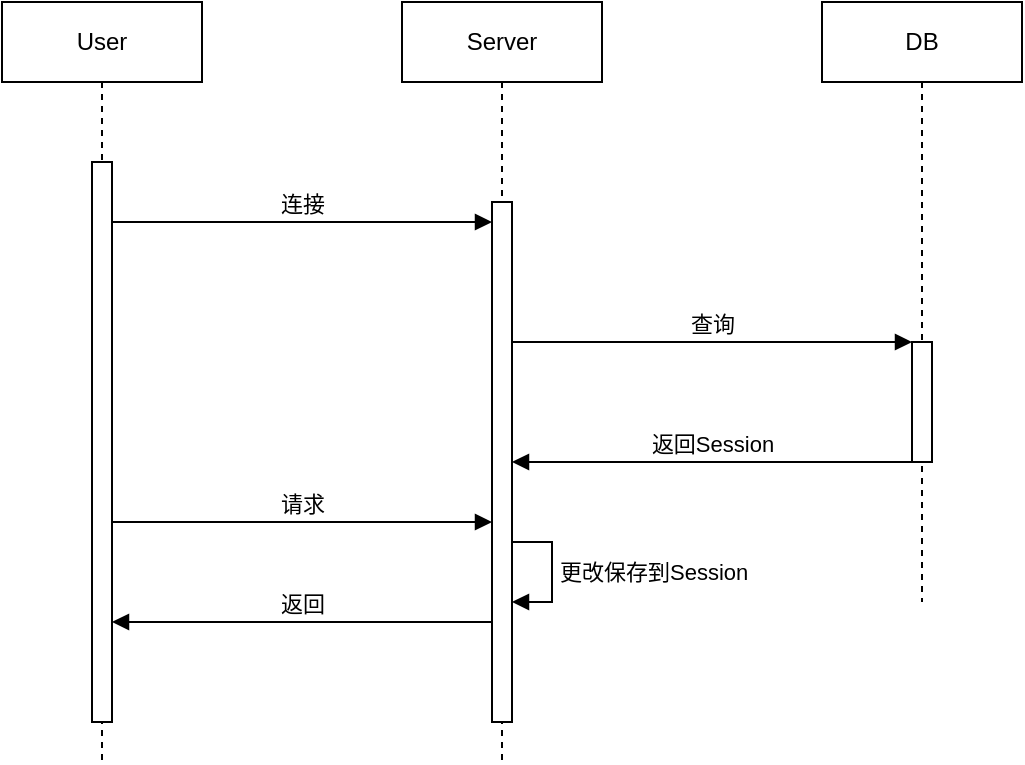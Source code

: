 <mxfile version="24.6.4" type="device">
  <diagram name="第 1 页" id="qU18lMO-PP2YYBGa8OHV">
    <mxGraphModel dx="1002" dy="557" grid="1" gridSize="10" guides="1" tooltips="1" connect="1" arrows="1" fold="1" page="1" pageScale="1" pageWidth="827" pageHeight="1169" math="0" shadow="0">
      <root>
        <mxCell id="0" />
        <mxCell id="1" parent="0" />
        <mxCell id="PghI4Chj2KtZqRXJb37g-1" value="User" style="shape=umlLifeline;perimeter=lifelinePerimeter;whiteSpace=wrap;html=1;container=1;dropTarget=0;collapsible=0;recursiveResize=0;outlineConnect=0;portConstraint=eastwest;newEdgeStyle={&quot;curved&quot;:0,&quot;rounded&quot;:0};" vertex="1" parent="1">
          <mxGeometry x="150" y="130" width="100" height="380" as="geometry" />
        </mxCell>
        <mxCell id="PghI4Chj2KtZqRXJb37g-5" value="" style="html=1;points=[[0,0,0,0,5],[0,1,0,0,-5],[1,0,0,0,5],[1,1,0,0,-5]];perimeter=orthogonalPerimeter;outlineConnect=0;targetShapes=umlLifeline;portConstraint=eastwest;newEdgeStyle={&quot;curved&quot;:0,&quot;rounded&quot;:0};" vertex="1" parent="PghI4Chj2KtZqRXJb37g-1">
          <mxGeometry x="45" y="80" width="10" height="280" as="geometry" />
        </mxCell>
        <mxCell id="PghI4Chj2KtZqRXJb37g-3" value="Server" style="shape=umlLifeline;perimeter=lifelinePerimeter;whiteSpace=wrap;html=1;container=1;dropTarget=0;collapsible=0;recursiveResize=0;outlineConnect=0;portConstraint=eastwest;newEdgeStyle={&quot;curved&quot;:0,&quot;rounded&quot;:0};" vertex="1" parent="1">
          <mxGeometry x="350" y="130" width="100" height="380" as="geometry" />
        </mxCell>
        <mxCell id="PghI4Chj2KtZqRXJb37g-6" value="" style="html=1;points=[[0,0,0,0,5],[0,1,0,0,-5],[1,0,0,0,5],[1,1,0,0,-5]];perimeter=orthogonalPerimeter;outlineConnect=0;targetShapes=umlLifeline;portConstraint=eastwest;newEdgeStyle={&quot;curved&quot;:0,&quot;rounded&quot;:0};" vertex="1" parent="PghI4Chj2KtZqRXJb37g-3">
          <mxGeometry x="45" y="100" width="10" height="260" as="geometry" />
        </mxCell>
        <mxCell id="PghI4Chj2KtZqRXJb37g-14" value="更改保存到Session" style="html=1;align=left;spacingLeft=2;endArrow=block;rounded=0;edgeStyle=orthogonalEdgeStyle;curved=0;rounded=0;" edge="1" target="PghI4Chj2KtZqRXJb37g-6" parent="PghI4Chj2KtZqRXJb37g-3" source="PghI4Chj2KtZqRXJb37g-6">
          <mxGeometry relative="1" as="geometry">
            <mxPoint x="70" y="280" as="sourcePoint" />
            <Array as="points">
              <mxPoint x="75" y="270" />
              <mxPoint x="75" y="300" />
            </Array>
            <mxPoint x="75" y="310" as="targetPoint" />
          </mxGeometry>
        </mxCell>
        <mxCell id="PghI4Chj2KtZqRXJb37g-4" value="DB" style="shape=umlLifeline;perimeter=lifelinePerimeter;whiteSpace=wrap;html=1;container=1;dropTarget=0;collapsible=0;recursiveResize=0;outlineConnect=0;portConstraint=eastwest;newEdgeStyle={&quot;curved&quot;:0,&quot;rounded&quot;:0};" vertex="1" parent="1">
          <mxGeometry x="560" y="130" width="100" height="300" as="geometry" />
        </mxCell>
        <mxCell id="PghI4Chj2KtZqRXJb37g-8" value="" style="html=1;points=[[0,0,0,0,5],[0,1,0,0,-5],[1,0,0,0,5],[1,1,0,0,-5]];perimeter=orthogonalPerimeter;outlineConnect=0;targetShapes=umlLifeline;portConstraint=eastwest;newEdgeStyle={&quot;curved&quot;:0,&quot;rounded&quot;:0};" vertex="1" parent="PghI4Chj2KtZqRXJb37g-4">
          <mxGeometry x="45" y="170" width="10" height="60" as="geometry" />
        </mxCell>
        <mxCell id="PghI4Chj2KtZqRXJb37g-7" value="连接" style="html=1;verticalAlign=bottom;endArrow=block;curved=0;rounded=0;" edge="1" parent="1">
          <mxGeometry width="80" relative="1" as="geometry">
            <mxPoint x="205" y="240" as="sourcePoint" />
            <mxPoint x="395" y="240" as="targetPoint" />
          </mxGeometry>
        </mxCell>
        <mxCell id="PghI4Chj2KtZqRXJb37g-9" value="查询" style="html=1;verticalAlign=bottom;endArrow=block;curved=0;rounded=0;" edge="1" parent="1">
          <mxGeometry width="80" relative="1" as="geometry">
            <mxPoint x="405" y="300" as="sourcePoint" />
            <mxPoint x="605" y="300" as="targetPoint" />
          </mxGeometry>
        </mxCell>
        <mxCell id="PghI4Chj2KtZqRXJb37g-10" value="返回Session" style="html=1;verticalAlign=bottom;endArrow=block;curved=0;rounded=0;" edge="1" parent="1">
          <mxGeometry width="80" relative="1" as="geometry">
            <mxPoint x="605" y="360" as="sourcePoint" />
            <mxPoint x="405" y="360" as="targetPoint" />
          </mxGeometry>
        </mxCell>
        <mxCell id="PghI4Chj2KtZqRXJb37g-12" value="请求" style="html=1;verticalAlign=bottom;endArrow=block;curved=0;rounded=0;" edge="1" parent="1">
          <mxGeometry width="80" relative="1" as="geometry">
            <mxPoint x="205" y="390" as="sourcePoint" />
            <mxPoint x="395" y="390" as="targetPoint" />
          </mxGeometry>
        </mxCell>
        <mxCell id="PghI4Chj2KtZqRXJb37g-15" value="返回" style="html=1;verticalAlign=bottom;endArrow=block;curved=0;rounded=0;" edge="1" parent="1">
          <mxGeometry width="80" relative="1" as="geometry">
            <mxPoint x="395" y="440" as="sourcePoint" />
            <mxPoint x="205" y="440" as="targetPoint" />
          </mxGeometry>
        </mxCell>
      </root>
    </mxGraphModel>
  </diagram>
</mxfile>
